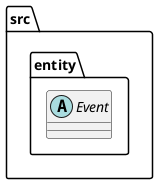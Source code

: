 @startuml

folder src {

    folder entity {

        abstract Event {

        }

    }  /' folder entity '/

}  /' folder src '/

@enduml